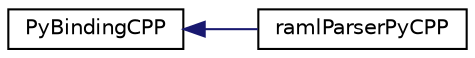 digraph "Graphical Class Hierarchy"
{
  edge [fontname="Helvetica",fontsize="10",labelfontname="Helvetica",labelfontsize="10"];
  node [fontname="Helvetica",fontsize="10",shape=record];
  rankdir="LR";
  Node1 [label="PyBindingCPP",height=0.2,width=0.4,color="black", fillcolor="white", style="filled",URL="$classPyBindingCPP.html",tooltip="The base class for python binding it gets inherited by any application needs to inherit and implement..."];
  Node1 -> Node2 [dir="back",color="midnightblue",fontsize="10",style="solid",fontname="Helvetica"];
  Node2 [label="ramlParserPyCPP",height=0.2,width=0.4,color="black", fillcolor="white", style="filled",URL="$classramlParserPyCPP.html",tooltip="ramlParserPyCPP this is the class which is derived from the pybindingcpp class. This class passes the..."];
}
